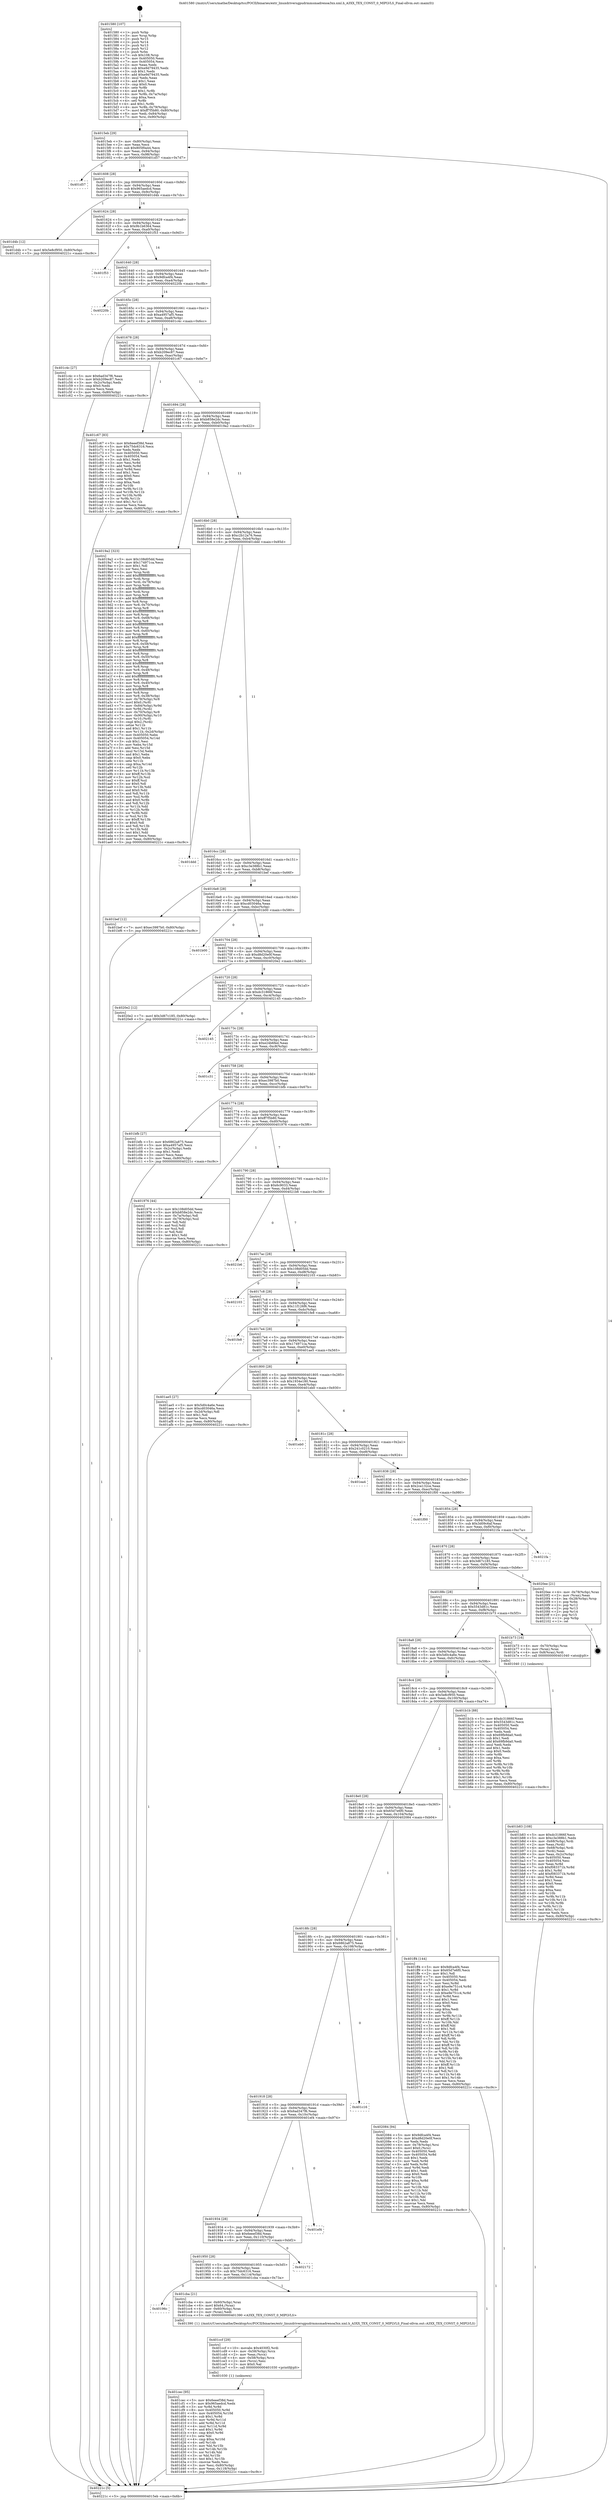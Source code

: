 digraph "0x401580" {
  label = "0x401580 (/mnt/c/Users/mathe/Desktop/tcc/POCII/binaries/extr_linuxdriversgpudrmmsmadrenoa3xx.xml.h_A3XX_TEX_CONST_0_MIPLVLS_Final-ollvm.out::main(0))"
  labelloc = "t"
  node[shape=record]

  Entry [label="",width=0.3,height=0.3,shape=circle,fillcolor=black,style=filled]
  "0x4015eb" [label="{
     0x4015eb [29]\l
     | [instrs]\l
     &nbsp;&nbsp;0x4015eb \<+3\>: mov -0x80(%rbp),%eax\l
     &nbsp;&nbsp;0x4015ee \<+2\>: mov %eax,%ecx\l
     &nbsp;&nbsp;0x4015f0 \<+6\>: sub $0x805f0a44,%ecx\l
     &nbsp;&nbsp;0x4015f6 \<+6\>: mov %eax,-0x94(%rbp)\l
     &nbsp;&nbsp;0x4015fc \<+6\>: mov %ecx,-0x98(%rbp)\l
     &nbsp;&nbsp;0x401602 \<+6\>: je 0000000000401d57 \<main+0x7d7\>\l
  }"]
  "0x401d57" [label="{
     0x401d57\l
  }", style=dashed]
  "0x401608" [label="{
     0x401608 [28]\l
     | [instrs]\l
     &nbsp;&nbsp;0x401608 \<+5\>: jmp 000000000040160d \<main+0x8d\>\l
     &nbsp;&nbsp;0x40160d \<+6\>: mov -0x94(%rbp),%eax\l
     &nbsp;&nbsp;0x401613 \<+5\>: sub $0x965aedcd,%eax\l
     &nbsp;&nbsp;0x401618 \<+6\>: mov %eax,-0x9c(%rbp)\l
     &nbsp;&nbsp;0x40161e \<+6\>: je 0000000000401d4b \<main+0x7cb\>\l
  }"]
  Exit [label="",width=0.3,height=0.3,shape=circle,fillcolor=black,style=filled,peripheries=2]
  "0x401d4b" [label="{
     0x401d4b [12]\l
     | [instrs]\l
     &nbsp;&nbsp;0x401d4b \<+7\>: movl $0x5e8cf950,-0x80(%rbp)\l
     &nbsp;&nbsp;0x401d52 \<+5\>: jmp 000000000040221c \<main+0xc9c\>\l
  }"]
  "0x401624" [label="{
     0x401624 [28]\l
     | [instrs]\l
     &nbsp;&nbsp;0x401624 \<+5\>: jmp 0000000000401629 \<main+0xa9\>\l
     &nbsp;&nbsp;0x401629 \<+6\>: mov -0x94(%rbp),%eax\l
     &nbsp;&nbsp;0x40162f \<+5\>: sub $0x9b1b6364,%eax\l
     &nbsp;&nbsp;0x401634 \<+6\>: mov %eax,-0xa0(%rbp)\l
     &nbsp;&nbsp;0x40163a \<+6\>: je 0000000000401f53 \<main+0x9d3\>\l
  }"]
  "0x401cec" [label="{
     0x401cec [95]\l
     | [instrs]\l
     &nbsp;&nbsp;0x401cec \<+5\>: mov $0x6eeef38d,%esi\l
     &nbsp;&nbsp;0x401cf1 \<+5\>: mov $0x965aedcd,%edx\l
     &nbsp;&nbsp;0x401cf6 \<+3\>: xor %r8d,%r8d\l
     &nbsp;&nbsp;0x401cf9 \<+8\>: mov 0x405050,%r9d\l
     &nbsp;&nbsp;0x401d01 \<+8\>: mov 0x405054,%r10d\l
     &nbsp;&nbsp;0x401d09 \<+4\>: sub $0x1,%r8d\l
     &nbsp;&nbsp;0x401d0d \<+3\>: mov %r9d,%r11d\l
     &nbsp;&nbsp;0x401d10 \<+3\>: add %r8d,%r11d\l
     &nbsp;&nbsp;0x401d13 \<+4\>: imul %r11d,%r9d\l
     &nbsp;&nbsp;0x401d17 \<+4\>: and $0x1,%r9d\l
     &nbsp;&nbsp;0x401d1b \<+4\>: cmp $0x0,%r9d\l
     &nbsp;&nbsp;0x401d1f \<+3\>: sete %bl\l
     &nbsp;&nbsp;0x401d22 \<+4\>: cmp $0xa,%r10d\l
     &nbsp;&nbsp;0x401d26 \<+4\>: setl %r14b\l
     &nbsp;&nbsp;0x401d2a \<+3\>: mov %bl,%r15b\l
     &nbsp;&nbsp;0x401d2d \<+3\>: and %r14b,%r15b\l
     &nbsp;&nbsp;0x401d30 \<+3\>: xor %r14b,%bl\l
     &nbsp;&nbsp;0x401d33 \<+3\>: or %bl,%r15b\l
     &nbsp;&nbsp;0x401d36 \<+4\>: test $0x1,%r15b\l
     &nbsp;&nbsp;0x401d3a \<+3\>: cmovne %edx,%esi\l
     &nbsp;&nbsp;0x401d3d \<+3\>: mov %esi,-0x80(%rbp)\l
     &nbsp;&nbsp;0x401d40 \<+6\>: mov %eax,-0x118(%rbp)\l
     &nbsp;&nbsp;0x401d46 \<+5\>: jmp 000000000040221c \<main+0xc9c\>\l
  }"]
  "0x401f53" [label="{
     0x401f53\l
  }", style=dashed]
  "0x401640" [label="{
     0x401640 [28]\l
     | [instrs]\l
     &nbsp;&nbsp;0x401640 \<+5\>: jmp 0000000000401645 \<main+0xc5\>\l
     &nbsp;&nbsp;0x401645 \<+6\>: mov -0x94(%rbp),%eax\l
     &nbsp;&nbsp;0x40164b \<+5\>: sub $0x9dfca4f4,%eax\l
     &nbsp;&nbsp;0x401650 \<+6\>: mov %eax,-0xa4(%rbp)\l
     &nbsp;&nbsp;0x401656 \<+6\>: je 000000000040220b \<main+0xc8b\>\l
  }"]
  "0x401ccf" [label="{
     0x401ccf [29]\l
     | [instrs]\l
     &nbsp;&nbsp;0x401ccf \<+10\>: movabs $0x4030f2,%rdi\l
     &nbsp;&nbsp;0x401cd9 \<+4\>: mov -0x58(%rbp),%rcx\l
     &nbsp;&nbsp;0x401cdd \<+2\>: mov %eax,(%rcx)\l
     &nbsp;&nbsp;0x401cdf \<+4\>: mov -0x58(%rbp),%rcx\l
     &nbsp;&nbsp;0x401ce3 \<+2\>: mov (%rcx),%esi\l
     &nbsp;&nbsp;0x401ce5 \<+2\>: mov $0x0,%al\l
     &nbsp;&nbsp;0x401ce7 \<+5\>: call 0000000000401030 \<printf@plt\>\l
     | [calls]\l
     &nbsp;&nbsp;0x401030 \{1\} (unknown)\l
  }"]
  "0x40220b" [label="{
     0x40220b\l
  }", style=dashed]
  "0x40165c" [label="{
     0x40165c [28]\l
     | [instrs]\l
     &nbsp;&nbsp;0x40165c \<+5\>: jmp 0000000000401661 \<main+0xe1\>\l
     &nbsp;&nbsp;0x401661 \<+6\>: mov -0x94(%rbp),%eax\l
     &nbsp;&nbsp;0x401667 \<+5\>: sub $0xa4957af5,%eax\l
     &nbsp;&nbsp;0x40166c \<+6\>: mov %eax,-0xa8(%rbp)\l
     &nbsp;&nbsp;0x401672 \<+6\>: je 0000000000401c4c \<main+0x6cc\>\l
  }"]
  "0x40196c" [label="{
     0x40196c\l
  }", style=dashed]
  "0x401c4c" [label="{
     0x401c4c [27]\l
     | [instrs]\l
     &nbsp;&nbsp;0x401c4c \<+5\>: mov $0x6ad347f6,%eax\l
     &nbsp;&nbsp;0x401c51 \<+5\>: mov $0xb209ec87,%ecx\l
     &nbsp;&nbsp;0x401c56 \<+3\>: mov -0x2c(%rbp),%edx\l
     &nbsp;&nbsp;0x401c59 \<+3\>: cmp $0x0,%edx\l
     &nbsp;&nbsp;0x401c5c \<+3\>: cmove %ecx,%eax\l
     &nbsp;&nbsp;0x401c5f \<+3\>: mov %eax,-0x80(%rbp)\l
     &nbsp;&nbsp;0x401c62 \<+5\>: jmp 000000000040221c \<main+0xc9c\>\l
  }"]
  "0x401678" [label="{
     0x401678 [28]\l
     | [instrs]\l
     &nbsp;&nbsp;0x401678 \<+5\>: jmp 000000000040167d \<main+0xfd\>\l
     &nbsp;&nbsp;0x40167d \<+6\>: mov -0x94(%rbp),%eax\l
     &nbsp;&nbsp;0x401683 \<+5\>: sub $0xb209ec87,%eax\l
     &nbsp;&nbsp;0x401688 \<+6\>: mov %eax,-0xac(%rbp)\l
     &nbsp;&nbsp;0x40168e \<+6\>: je 0000000000401c67 \<main+0x6e7\>\l
  }"]
  "0x401cba" [label="{
     0x401cba [21]\l
     | [instrs]\l
     &nbsp;&nbsp;0x401cba \<+4\>: mov -0x60(%rbp),%rax\l
     &nbsp;&nbsp;0x401cbe \<+6\>: movl $0x64,(%rax)\l
     &nbsp;&nbsp;0x401cc4 \<+4\>: mov -0x60(%rbp),%rax\l
     &nbsp;&nbsp;0x401cc8 \<+2\>: mov (%rax),%edi\l
     &nbsp;&nbsp;0x401cca \<+5\>: call 0000000000401390 \<A3XX_TEX_CONST_0_MIPLVLS\>\l
     | [calls]\l
     &nbsp;&nbsp;0x401390 \{1\} (/mnt/c/Users/mathe/Desktop/tcc/POCII/binaries/extr_linuxdriversgpudrmmsmadrenoa3xx.xml.h_A3XX_TEX_CONST_0_MIPLVLS_Final-ollvm.out::A3XX_TEX_CONST_0_MIPLVLS)\l
  }"]
  "0x401c67" [label="{
     0x401c67 [83]\l
     | [instrs]\l
     &nbsp;&nbsp;0x401c67 \<+5\>: mov $0x6eeef38d,%eax\l
     &nbsp;&nbsp;0x401c6c \<+5\>: mov $0x75dc6316,%ecx\l
     &nbsp;&nbsp;0x401c71 \<+2\>: xor %edx,%edx\l
     &nbsp;&nbsp;0x401c73 \<+7\>: mov 0x405050,%esi\l
     &nbsp;&nbsp;0x401c7a \<+7\>: mov 0x405054,%edi\l
     &nbsp;&nbsp;0x401c81 \<+3\>: sub $0x1,%edx\l
     &nbsp;&nbsp;0x401c84 \<+3\>: mov %esi,%r8d\l
     &nbsp;&nbsp;0x401c87 \<+3\>: add %edx,%r8d\l
     &nbsp;&nbsp;0x401c8a \<+4\>: imul %r8d,%esi\l
     &nbsp;&nbsp;0x401c8e \<+3\>: and $0x1,%esi\l
     &nbsp;&nbsp;0x401c91 \<+3\>: cmp $0x0,%esi\l
     &nbsp;&nbsp;0x401c94 \<+4\>: sete %r9b\l
     &nbsp;&nbsp;0x401c98 \<+3\>: cmp $0xa,%edi\l
     &nbsp;&nbsp;0x401c9b \<+4\>: setl %r10b\l
     &nbsp;&nbsp;0x401c9f \<+3\>: mov %r9b,%r11b\l
     &nbsp;&nbsp;0x401ca2 \<+3\>: and %r10b,%r11b\l
     &nbsp;&nbsp;0x401ca5 \<+3\>: xor %r10b,%r9b\l
     &nbsp;&nbsp;0x401ca8 \<+3\>: or %r9b,%r11b\l
     &nbsp;&nbsp;0x401cab \<+4\>: test $0x1,%r11b\l
     &nbsp;&nbsp;0x401caf \<+3\>: cmovne %ecx,%eax\l
     &nbsp;&nbsp;0x401cb2 \<+3\>: mov %eax,-0x80(%rbp)\l
     &nbsp;&nbsp;0x401cb5 \<+5\>: jmp 000000000040221c \<main+0xc9c\>\l
  }"]
  "0x401694" [label="{
     0x401694 [28]\l
     | [instrs]\l
     &nbsp;&nbsp;0x401694 \<+5\>: jmp 0000000000401699 \<main+0x119\>\l
     &nbsp;&nbsp;0x401699 \<+6\>: mov -0x94(%rbp),%eax\l
     &nbsp;&nbsp;0x40169f \<+5\>: sub $0xb858e2dc,%eax\l
     &nbsp;&nbsp;0x4016a4 \<+6\>: mov %eax,-0xb0(%rbp)\l
     &nbsp;&nbsp;0x4016aa \<+6\>: je 00000000004019a2 \<main+0x422\>\l
  }"]
  "0x401950" [label="{
     0x401950 [28]\l
     | [instrs]\l
     &nbsp;&nbsp;0x401950 \<+5\>: jmp 0000000000401955 \<main+0x3d5\>\l
     &nbsp;&nbsp;0x401955 \<+6\>: mov -0x94(%rbp),%eax\l
     &nbsp;&nbsp;0x40195b \<+5\>: sub $0x75dc6316,%eax\l
     &nbsp;&nbsp;0x401960 \<+6\>: mov %eax,-0x114(%rbp)\l
     &nbsp;&nbsp;0x401966 \<+6\>: je 0000000000401cba \<main+0x73a\>\l
  }"]
  "0x4019a2" [label="{
     0x4019a2 [323]\l
     | [instrs]\l
     &nbsp;&nbsp;0x4019a2 \<+5\>: mov $0x108d05dd,%eax\l
     &nbsp;&nbsp;0x4019a7 \<+5\>: mov $0x174971ca,%ecx\l
     &nbsp;&nbsp;0x4019ac \<+2\>: mov $0x1,%dl\l
     &nbsp;&nbsp;0x4019ae \<+2\>: xor %esi,%esi\l
     &nbsp;&nbsp;0x4019b0 \<+3\>: mov %rsp,%rdi\l
     &nbsp;&nbsp;0x4019b3 \<+4\>: add $0xfffffffffffffff0,%rdi\l
     &nbsp;&nbsp;0x4019b7 \<+3\>: mov %rdi,%rsp\l
     &nbsp;&nbsp;0x4019ba \<+4\>: mov %rdi,-0x78(%rbp)\l
     &nbsp;&nbsp;0x4019be \<+3\>: mov %rsp,%rdi\l
     &nbsp;&nbsp;0x4019c1 \<+4\>: add $0xfffffffffffffff0,%rdi\l
     &nbsp;&nbsp;0x4019c5 \<+3\>: mov %rdi,%rsp\l
     &nbsp;&nbsp;0x4019c8 \<+3\>: mov %rsp,%r8\l
     &nbsp;&nbsp;0x4019cb \<+4\>: add $0xfffffffffffffff0,%r8\l
     &nbsp;&nbsp;0x4019cf \<+3\>: mov %r8,%rsp\l
     &nbsp;&nbsp;0x4019d2 \<+4\>: mov %r8,-0x70(%rbp)\l
     &nbsp;&nbsp;0x4019d6 \<+3\>: mov %rsp,%r8\l
     &nbsp;&nbsp;0x4019d9 \<+4\>: add $0xfffffffffffffff0,%r8\l
     &nbsp;&nbsp;0x4019dd \<+3\>: mov %r8,%rsp\l
     &nbsp;&nbsp;0x4019e0 \<+4\>: mov %r8,-0x68(%rbp)\l
     &nbsp;&nbsp;0x4019e4 \<+3\>: mov %rsp,%r8\l
     &nbsp;&nbsp;0x4019e7 \<+4\>: add $0xfffffffffffffff0,%r8\l
     &nbsp;&nbsp;0x4019eb \<+3\>: mov %r8,%rsp\l
     &nbsp;&nbsp;0x4019ee \<+4\>: mov %r8,-0x60(%rbp)\l
     &nbsp;&nbsp;0x4019f2 \<+3\>: mov %rsp,%r8\l
     &nbsp;&nbsp;0x4019f5 \<+4\>: add $0xfffffffffffffff0,%r8\l
     &nbsp;&nbsp;0x4019f9 \<+3\>: mov %r8,%rsp\l
     &nbsp;&nbsp;0x4019fc \<+4\>: mov %r8,-0x58(%rbp)\l
     &nbsp;&nbsp;0x401a00 \<+3\>: mov %rsp,%r8\l
     &nbsp;&nbsp;0x401a03 \<+4\>: add $0xfffffffffffffff0,%r8\l
     &nbsp;&nbsp;0x401a07 \<+3\>: mov %r8,%rsp\l
     &nbsp;&nbsp;0x401a0a \<+4\>: mov %r8,-0x50(%rbp)\l
     &nbsp;&nbsp;0x401a0e \<+3\>: mov %rsp,%r8\l
     &nbsp;&nbsp;0x401a11 \<+4\>: add $0xfffffffffffffff0,%r8\l
     &nbsp;&nbsp;0x401a15 \<+3\>: mov %r8,%rsp\l
     &nbsp;&nbsp;0x401a18 \<+4\>: mov %r8,-0x48(%rbp)\l
     &nbsp;&nbsp;0x401a1c \<+3\>: mov %rsp,%r8\l
     &nbsp;&nbsp;0x401a1f \<+4\>: add $0xfffffffffffffff0,%r8\l
     &nbsp;&nbsp;0x401a23 \<+3\>: mov %r8,%rsp\l
     &nbsp;&nbsp;0x401a26 \<+4\>: mov %r8,-0x40(%rbp)\l
     &nbsp;&nbsp;0x401a2a \<+3\>: mov %rsp,%r8\l
     &nbsp;&nbsp;0x401a2d \<+4\>: add $0xfffffffffffffff0,%r8\l
     &nbsp;&nbsp;0x401a31 \<+3\>: mov %r8,%rsp\l
     &nbsp;&nbsp;0x401a34 \<+4\>: mov %r8,-0x38(%rbp)\l
     &nbsp;&nbsp;0x401a38 \<+4\>: mov -0x78(%rbp),%r8\l
     &nbsp;&nbsp;0x401a3c \<+7\>: movl $0x0,(%r8)\l
     &nbsp;&nbsp;0x401a43 \<+7\>: mov -0x84(%rbp),%r9d\l
     &nbsp;&nbsp;0x401a4a \<+3\>: mov %r9d,(%rdi)\l
     &nbsp;&nbsp;0x401a4d \<+4\>: mov -0x70(%rbp),%r8\l
     &nbsp;&nbsp;0x401a51 \<+7\>: mov -0x90(%rbp),%r10\l
     &nbsp;&nbsp;0x401a58 \<+3\>: mov %r10,(%r8)\l
     &nbsp;&nbsp;0x401a5b \<+3\>: cmpl $0x2,(%rdi)\l
     &nbsp;&nbsp;0x401a5e \<+4\>: setne %r11b\l
     &nbsp;&nbsp;0x401a62 \<+4\>: and $0x1,%r11b\l
     &nbsp;&nbsp;0x401a66 \<+4\>: mov %r11b,-0x2d(%rbp)\l
     &nbsp;&nbsp;0x401a6a \<+7\>: mov 0x405050,%ebx\l
     &nbsp;&nbsp;0x401a71 \<+8\>: mov 0x405054,%r14d\l
     &nbsp;&nbsp;0x401a79 \<+3\>: sub $0x1,%esi\l
     &nbsp;&nbsp;0x401a7c \<+3\>: mov %ebx,%r15d\l
     &nbsp;&nbsp;0x401a7f \<+3\>: add %esi,%r15d\l
     &nbsp;&nbsp;0x401a82 \<+4\>: imul %r15d,%ebx\l
     &nbsp;&nbsp;0x401a86 \<+3\>: and $0x1,%ebx\l
     &nbsp;&nbsp;0x401a89 \<+3\>: cmp $0x0,%ebx\l
     &nbsp;&nbsp;0x401a8c \<+4\>: sete %r11b\l
     &nbsp;&nbsp;0x401a90 \<+4\>: cmp $0xa,%r14d\l
     &nbsp;&nbsp;0x401a94 \<+4\>: setl %r12b\l
     &nbsp;&nbsp;0x401a98 \<+3\>: mov %r11b,%r13b\l
     &nbsp;&nbsp;0x401a9b \<+4\>: xor $0xff,%r13b\l
     &nbsp;&nbsp;0x401a9f \<+3\>: mov %r12b,%sil\l
     &nbsp;&nbsp;0x401aa2 \<+4\>: xor $0xff,%sil\l
     &nbsp;&nbsp;0x401aa6 \<+3\>: xor $0x0,%dl\l
     &nbsp;&nbsp;0x401aa9 \<+3\>: mov %r13b,%dil\l
     &nbsp;&nbsp;0x401aac \<+4\>: and $0x0,%dil\l
     &nbsp;&nbsp;0x401ab0 \<+3\>: and %dl,%r11b\l
     &nbsp;&nbsp;0x401ab3 \<+3\>: mov %sil,%r8b\l
     &nbsp;&nbsp;0x401ab6 \<+4\>: and $0x0,%r8b\l
     &nbsp;&nbsp;0x401aba \<+3\>: and %dl,%r12b\l
     &nbsp;&nbsp;0x401abd \<+3\>: or %r11b,%dil\l
     &nbsp;&nbsp;0x401ac0 \<+3\>: or %r12b,%r8b\l
     &nbsp;&nbsp;0x401ac3 \<+3\>: xor %r8b,%dil\l
     &nbsp;&nbsp;0x401ac6 \<+3\>: or %sil,%r13b\l
     &nbsp;&nbsp;0x401ac9 \<+4\>: xor $0xff,%r13b\l
     &nbsp;&nbsp;0x401acd \<+3\>: or $0x0,%dl\l
     &nbsp;&nbsp;0x401ad0 \<+3\>: and %dl,%r13b\l
     &nbsp;&nbsp;0x401ad3 \<+3\>: or %r13b,%dil\l
     &nbsp;&nbsp;0x401ad6 \<+4\>: test $0x1,%dil\l
     &nbsp;&nbsp;0x401ada \<+3\>: cmovne %ecx,%eax\l
     &nbsp;&nbsp;0x401add \<+3\>: mov %eax,-0x80(%rbp)\l
     &nbsp;&nbsp;0x401ae0 \<+5\>: jmp 000000000040221c \<main+0xc9c\>\l
  }"]
  "0x4016b0" [label="{
     0x4016b0 [28]\l
     | [instrs]\l
     &nbsp;&nbsp;0x4016b0 \<+5\>: jmp 00000000004016b5 \<main+0x135\>\l
     &nbsp;&nbsp;0x4016b5 \<+6\>: mov -0x94(%rbp),%eax\l
     &nbsp;&nbsp;0x4016bb \<+5\>: sub $0xc2b12a76,%eax\l
     &nbsp;&nbsp;0x4016c0 \<+6\>: mov %eax,-0xb4(%rbp)\l
     &nbsp;&nbsp;0x4016c6 \<+6\>: je 0000000000401ddd \<main+0x85d\>\l
  }"]
  "0x402172" [label="{
     0x402172\l
  }", style=dashed]
  "0x401ddd" [label="{
     0x401ddd\l
  }", style=dashed]
  "0x4016cc" [label="{
     0x4016cc [28]\l
     | [instrs]\l
     &nbsp;&nbsp;0x4016cc \<+5\>: jmp 00000000004016d1 \<main+0x151\>\l
     &nbsp;&nbsp;0x4016d1 \<+6\>: mov -0x94(%rbp),%eax\l
     &nbsp;&nbsp;0x4016d7 \<+5\>: sub $0xc3e388b1,%eax\l
     &nbsp;&nbsp;0x4016dc \<+6\>: mov %eax,-0xb8(%rbp)\l
     &nbsp;&nbsp;0x4016e2 \<+6\>: je 0000000000401bef \<main+0x66f\>\l
  }"]
  "0x401934" [label="{
     0x401934 [28]\l
     | [instrs]\l
     &nbsp;&nbsp;0x401934 \<+5\>: jmp 0000000000401939 \<main+0x3b9\>\l
     &nbsp;&nbsp;0x401939 \<+6\>: mov -0x94(%rbp),%eax\l
     &nbsp;&nbsp;0x40193f \<+5\>: sub $0x6eeef38d,%eax\l
     &nbsp;&nbsp;0x401944 \<+6\>: mov %eax,-0x110(%rbp)\l
     &nbsp;&nbsp;0x40194a \<+6\>: je 0000000000402172 \<main+0xbf2\>\l
  }"]
  "0x401bef" [label="{
     0x401bef [12]\l
     | [instrs]\l
     &nbsp;&nbsp;0x401bef \<+7\>: movl $0xec3987b0,-0x80(%rbp)\l
     &nbsp;&nbsp;0x401bf6 \<+5\>: jmp 000000000040221c \<main+0xc9c\>\l
  }"]
  "0x4016e8" [label="{
     0x4016e8 [28]\l
     | [instrs]\l
     &nbsp;&nbsp;0x4016e8 \<+5\>: jmp 00000000004016ed \<main+0x16d\>\l
     &nbsp;&nbsp;0x4016ed \<+6\>: mov -0x94(%rbp),%eax\l
     &nbsp;&nbsp;0x4016f3 \<+5\>: sub $0xcd03046a,%eax\l
     &nbsp;&nbsp;0x4016f8 \<+6\>: mov %eax,-0xbc(%rbp)\l
     &nbsp;&nbsp;0x4016fe \<+6\>: je 0000000000401b00 \<main+0x580\>\l
  }"]
  "0x401ef4" [label="{
     0x401ef4\l
  }", style=dashed]
  "0x401b00" [label="{
     0x401b00\l
  }", style=dashed]
  "0x401704" [label="{
     0x401704 [28]\l
     | [instrs]\l
     &nbsp;&nbsp;0x401704 \<+5\>: jmp 0000000000401709 \<main+0x189\>\l
     &nbsp;&nbsp;0x401709 \<+6\>: mov -0x94(%rbp),%eax\l
     &nbsp;&nbsp;0x40170f \<+5\>: sub $0xd8d20e0f,%eax\l
     &nbsp;&nbsp;0x401714 \<+6\>: mov %eax,-0xc0(%rbp)\l
     &nbsp;&nbsp;0x40171a \<+6\>: je 00000000004020e2 \<main+0xb62\>\l
  }"]
  "0x401918" [label="{
     0x401918 [28]\l
     | [instrs]\l
     &nbsp;&nbsp;0x401918 \<+5\>: jmp 000000000040191d \<main+0x39d\>\l
     &nbsp;&nbsp;0x40191d \<+6\>: mov -0x94(%rbp),%eax\l
     &nbsp;&nbsp;0x401923 \<+5\>: sub $0x6ad347f6,%eax\l
     &nbsp;&nbsp;0x401928 \<+6\>: mov %eax,-0x10c(%rbp)\l
     &nbsp;&nbsp;0x40192e \<+6\>: je 0000000000401ef4 \<main+0x974\>\l
  }"]
  "0x4020e2" [label="{
     0x4020e2 [12]\l
     | [instrs]\l
     &nbsp;&nbsp;0x4020e2 \<+7\>: movl $0x3d67c185,-0x80(%rbp)\l
     &nbsp;&nbsp;0x4020e9 \<+5\>: jmp 000000000040221c \<main+0xc9c\>\l
  }"]
  "0x401720" [label="{
     0x401720 [28]\l
     | [instrs]\l
     &nbsp;&nbsp;0x401720 \<+5\>: jmp 0000000000401725 \<main+0x1a5\>\l
     &nbsp;&nbsp;0x401725 \<+6\>: mov -0x94(%rbp),%eax\l
     &nbsp;&nbsp;0x40172b \<+5\>: sub $0xdc31866f,%eax\l
     &nbsp;&nbsp;0x401730 \<+6\>: mov %eax,-0xc4(%rbp)\l
     &nbsp;&nbsp;0x401736 \<+6\>: je 0000000000402145 \<main+0xbc5\>\l
  }"]
  "0x401c16" [label="{
     0x401c16\l
  }", style=dashed]
  "0x402145" [label="{
     0x402145\l
  }", style=dashed]
  "0x40173c" [label="{
     0x40173c [28]\l
     | [instrs]\l
     &nbsp;&nbsp;0x40173c \<+5\>: jmp 0000000000401741 \<main+0x1c1\>\l
     &nbsp;&nbsp;0x401741 \<+6\>: mov -0x94(%rbp),%eax\l
     &nbsp;&nbsp;0x401747 \<+5\>: sub $0xe24b6fed,%eax\l
     &nbsp;&nbsp;0x40174c \<+6\>: mov %eax,-0xc8(%rbp)\l
     &nbsp;&nbsp;0x401752 \<+6\>: je 0000000000401c31 \<main+0x6b1\>\l
  }"]
  "0x4018fc" [label="{
     0x4018fc [28]\l
     | [instrs]\l
     &nbsp;&nbsp;0x4018fc \<+5\>: jmp 0000000000401901 \<main+0x381\>\l
     &nbsp;&nbsp;0x401901 \<+6\>: mov -0x94(%rbp),%eax\l
     &nbsp;&nbsp;0x401907 \<+5\>: sub $0x6862a875,%eax\l
     &nbsp;&nbsp;0x40190c \<+6\>: mov %eax,-0x108(%rbp)\l
     &nbsp;&nbsp;0x401912 \<+6\>: je 0000000000401c16 \<main+0x696\>\l
  }"]
  "0x401c31" [label="{
     0x401c31\l
  }", style=dashed]
  "0x401758" [label="{
     0x401758 [28]\l
     | [instrs]\l
     &nbsp;&nbsp;0x401758 \<+5\>: jmp 000000000040175d \<main+0x1dd\>\l
     &nbsp;&nbsp;0x40175d \<+6\>: mov -0x94(%rbp),%eax\l
     &nbsp;&nbsp;0x401763 \<+5\>: sub $0xec3987b0,%eax\l
     &nbsp;&nbsp;0x401768 \<+6\>: mov %eax,-0xcc(%rbp)\l
     &nbsp;&nbsp;0x40176e \<+6\>: je 0000000000401bfb \<main+0x67b\>\l
  }"]
  "0x402084" [label="{
     0x402084 [94]\l
     | [instrs]\l
     &nbsp;&nbsp;0x402084 \<+5\>: mov $0x9dfca4f4,%eax\l
     &nbsp;&nbsp;0x402089 \<+5\>: mov $0xd8d20e0f,%ecx\l
     &nbsp;&nbsp;0x40208e \<+2\>: xor %edx,%edx\l
     &nbsp;&nbsp;0x402090 \<+4\>: mov -0x78(%rbp),%rsi\l
     &nbsp;&nbsp;0x402094 \<+6\>: movl $0x0,(%rsi)\l
     &nbsp;&nbsp;0x40209a \<+7\>: mov 0x405050,%edi\l
     &nbsp;&nbsp;0x4020a1 \<+8\>: mov 0x405054,%r8d\l
     &nbsp;&nbsp;0x4020a9 \<+3\>: sub $0x1,%edx\l
     &nbsp;&nbsp;0x4020ac \<+3\>: mov %edi,%r9d\l
     &nbsp;&nbsp;0x4020af \<+3\>: add %edx,%r9d\l
     &nbsp;&nbsp;0x4020b2 \<+4\>: imul %r9d,%edi\l
     &nbsp;&nbsp;0x4020b6 \<+3\>: and $0x1,%edi\l
     &nbsp;&nbsp;0x4020b9 \<+3\>: cmp $0x0,%edi\l
     &nbsp;&nbsp;0x4020bc \<+4\>: sete %r10b\l
     &nbsp;&nbsp;0x4020c0 \<+4\>: cmp $0xa,%r8d\l
     &nbsp;&nbsp;0x4020c4 \<+4\>: setl %r11b\l
     &nbsp;&nbsp;0x4020c8 \<+3\>: mov %r10b,%bl\l
     &nbsp;&nbsp;0x4020cb \<+3\>: and %r11b,%bl\l
     &nbsp;&nbsp;0x4020ce \<+3\>: xor %r11b,%r10b\l
     &nbsp;&nbsp;0x4020d1 \<+3\>: or %r10b,%bl\l
     &nbsp;&nbsp;0x4020d4 \<+3\>: test $0x1,%bl\l
     &nbsp;&nbsp;0x4020d7 \<+3\>: cmovne %ecx,%eax\l
     &nbsp;&nbsp;0x4020da \<+3\>: mov %eax,-0x80(%rbp)\l
     &nbsp;&nbsp;0x4020dd \<+5\>: jmp 000000000040221c \<main+0xc9c\>\l
  }"]
  "0x401bfb" [label="{
     0x401bfb [27]\l
     | [instrs]\l
     &nbsp;&nbsp;0x401bfb \<+5\>: mov $0x6862a875,%eax\l
     &nbsp;&nbsp;0x401c00 \<+5\>: mov $0xa4957af5,%ecx\l
     &nbsp;&nbsp;0x401c05 \<+3\>: mov -0x2c(%rbp),%edx\l
     &nbsp;&nbsp;0x401c08 \<+3\>: cmp $0x1,%edx\l
     &nbsp;&nbsp;0x401c0b \<+3\>: cmovl %ecx,%eax\l
     &nbsp;&nbsp;0x401c0e \<+3\>: mov %eax,-0x80(%rbp)\l
     &nbsp;&nbsp;0x401c11 \<+5\>: jmp 000000000040221c \<main+0xc9c\>\l
  }"]
  "0x401774" [label="{
     0x401774 [28]\l
     | [instrs]\l
     &nbsp;&nbsp;0x401774 \<+5\>: jmp 0000000000401779 \<main+0x1f9\>\l
     &nbsp;&nbsp;0x401779 \<+6\>: mov -0x94(%rbp),%eax\l
     &nbsp;&nbsp;0x40177f \<+5\>: sub $0xff7f5b80,%eax\l
     &nbsp;&nbsp;0x401784 \<+6\>: mov %eax,-0xd0(%rbp)\l
     &nbsp;&nbsp;0x40178a \<+6\>: je 0000000000401976 \<main+0x3f6\>\l
  }"]
  "0x4018e0" [label="{
     0x4018e0 [28]\l
     | [instrs]\l
     &nbsp;&nbsp;0x4018e0 \<+5\>: jmp 00000000004018e5 \<main+0x365\>\l
     &nbsp;&nbsp;0x4018e5 \<+6\>: mov -0x94(%rbp),%eax\l
     &nbsp;&nbsp;0x4018eb \<+5\>: sub $0x65d7e6f0,%eax\l
     &nbsp;&nbsp;0x4018f0 \<+6\>: mov %eax,-0x104(%rbp)\l
     &nbsp;&nbsp;0x4018f6 \<+6\>: je 0000000000402084 \<main+0xb04\>\l
  }"]
  "0x401976" [label="{
     0x401976 [44]\l
     | [instrs]\l
     &nbsp;&nbsp;0x401976 \<+5\>: mov $0x108d05dd,%eax\l
     &nbsp;&nbsp;0x40197b \<+5\>: mov $0xb858e2dc,%ecx\l
     &nbsp;&nbsp;0x401980 \<+3\>: mov -0x7a(%rbp),%dl\l
     &nbsp;&nbsp;0x401983 \<+4\>: mov -0x79(%rbp),%sil\l
     &nbsp;&nbsp;0x401987 \<+3\>: mov %dl,%dil\l
     &nbsp;&nbsp;0x40198a \<+3\>: and %sil,%dil\l
     &nbsp;&nbsp;0x40198d \<+3\>: xor %sil,%dl\l
     &nbsp;&nbsp;0x401990 \<+3\>: or %dl,%dil\l
     &nbsp;&nbsp;0x401993 \<+4\>: test $0x1,%dil\l
     &nbsp;&nbsp;0x401997 \<+3\>: cmovne %ecx,%eax\l
     &nbsp;&nbsp;0x40199a \<+3\>: mov %eax,-0x80(%rbp)\l
     &nbsp;&nbsp;0x40199d \<+5\>: jmp 000000000040221c \<main+0xc9c\>\l
  }"]
  "0x401790" [label="{
     0x401790 [28]\l
     | [instrs]\l
     &nbsp;&nbsp;0x401790 \<+5\>: jmp 0000000000401795 \<main+0x215\>\l
     &nbsp;&nbsp;0x401795 \<+6\>: mov -0x94(%rbp),%eax\l
     &nbsp;&nbsp;0x40179b \<+5\>: sub $0x6c9033,%eax\l
     &nbsp;&nbsp;0x4017a0 \<+6\>: mov %eax,-0xd4(%rbp)\l
     &nbsp;&nbsp;0x4017a6 \<+6\>: je 00000000004021b6 \<main+0xc36\>\l
  }"]
  "0x40221c" [label="{
     0x40221c [5]\l
     | [instrs]\l
     &nbsp;&nbsp;0x40221c \<+5\>: jmp 00000000004015eb \<main+0x6b\>\l
  }"]
  "0x401580" [label="{
     0x401580 [107]\l
     | [instrs]\l
     &nbsp;&nbsp;0x401580 \<+1\>: push %rbp\l
     &nbsp;&nbsp;0x401581 \<+3\>: mov %rsp,%rbp\l
     &nbsp;&nbsp;0x401584 \<+2\>: push %r15\l
     &nbsp;&nbsp;0x401586 \<+2\>: push %r14\l
     &nbsp;&nbsp;0x401588 \<+2\>: push %r13\l
     &nbsp;&nbsp;0x40158a \<+2\>: push %r12\l
     &nbsp;&nbsp;0x40158c \<+1\>: push %rbx\l
     &nbsp;&nbsp;0x40158d \<+7\>: sub $0x108,%rsp\l
     &nbsp;&nbsp;0x401594 \<+7\>: mov 0x405050,%eax\l
     &nbsp;&nbsp;0x40159b \<+7\>: mov 0x405054,%ecx\l
     &nbsp;&nbsp;0x4015a2 \<+2\>: mov %eax,%edx\l
     &nbsp;&nbsp;0x4015a4 \<+6\>: sub $0xe9d79435,%edx\l
     &nbsp;&nbsp;0x4015aa \<+3\>: sub $0x1,%edx\l
     &nbsp;&nbsp;0x4015ad \<+6\>: add $0xe9d79435,%edx\l
     &nbsp;&nbsp;0x4015b3 \<+3\>: imul %edx,%eax\l
     &nbsp;&nbsp;0x4015b6 \<+3\>: and $0x1,%eax\l
     &nbsp;&nbsp;0x4015b9 \<+3\>: cmp $0x0,%eax\l
     &nbsp;&nbsp;0x4015bc \<+4\>: sete %r8b\l
     &nbsp;&nbsp;0x4015c0 \<+4\>: and $0x1,%r8b\l
     &nbsp;&nbsp;0x4015c4 \<+4\>: mov %r8b,-0x7a(%rbp)\l
     &nbsp;&nbsp;0x4015c8 \<+3\>: cmp $0xa,%ecx\l
     &nbsp;&nbsp;0x4015cb \<+4\>: setl %r8b\l
     &nbsp;&nbsp;0x4015cf \<+4\>: and $0x1,%r8b\l
     &nbsp;&nbsp;0x4015d3 \<+4\>: mov %r8b,-0x79(%rbp)\l
     &nbsp;&nbsp;0x4015d7 \<+7\>: movl $0xff7f5b80,-0x80(%rbp)\l
     &nbsp;&nbsp;0x4015de \<+6\>: mov %edi,-0x84(%rbp)\l
     &nbsp;&nbsp;0x4015e4 \<+7\>: mov %rsi,-0x90(%rbp)\l
  }"]
  "0x401ff4" [label="{
     0x401ff4 [144]\l
     | [instrs]\l
     &nbsp;&nbsp;0x401ff4 \<+5\>: mov $0x9dfca4f4,%eax\l
     &nbsp;&nbsp;0x401ff9 \<+5\>: mov $0x65d7e6f0,%ecx\l
     &nbsp;&nbsp;0x401ffe \<+2\>: mov $0x1,%dl\l
     &nbsp;&nbsp;0x402000 \<+7\>: mov 0x405050,%esi\l
     &nbsp;&nbsp;0x402007 \<+7\>: mov 0x405054,%edi\l
     &nbsp;&nbsp;0x40200e \<+3\>: mov %esi,%r8d\l
     &nbsp;&nbsp;0x402011 \<+7\>: add $0xe9e751c4,%r8d\l
     &nbsp;&nbsp;0x402018 \<+4\>: sub $0x1,%r8d\l
     &nbsp;&nbsp;0x40201c \<+7\>: sub $0xe9e751c4,%r8d\l
     &nbsp;&nbsp;0x402023 \<+4\>: imul %r8d,%esi\l
     &nbsp;&nbsp;0x402027 \<+3\>: and $0x1,%esi\l
     &nbsp;&nbsp;0x40202a \<+3\>: cmp $0x0,%esi\l
     &nbsp;&nbsp;0x40202d \<+4\>: sete %r9b\l
     &nbsp;&nbsp;0x402031 \<+3\>: cmp $0xa,%edi\l
     &nbsp;&nbsp;0x402034 \<+4\>: setl %r10b\l
     &nbsp;&nbsp;0x402038 \<+3\>: mov %r9b,%r11b\l
     &nbsp;&nbsp;0x40203b \<+4\>: xor $0xff,%r11b\l
     &nbsp;&nbsp;0x40203f \<+3\>: mov %r10b,%bl\l
     &nbsp;&nbsp;0x402042 \<+3\>: xor $0xff,%bl\l
     &nbsp;&nbsp;0x402045 \<+3\>: xor $0x1,%dl\l
     &nbsp;&nbsp;0x402048 \<+3\>: mov %r11b,%r14b\l
     &nbsp;&nbsp;0x40204b \<+4\>: and $0xff,%r14b\l
     &nbsp;&nbsp;0x40204f \<+3\>: and %dl,%r9b\l
     &nbsp;&nbsp;0x402052 \<+3\>: mov %bl,%r15b\l
     &nbsp;&nbsp;0x402055 \<+4\>: and $0xff,%r15b\l
     &nbsp;&nbsp;0x402059 \<+3\>: and %dl,%r10b\l
     &nbsp;&nbsp;0x40205c \<+3\>: or %r9b,%r14b\l
     &nbsp;&nbsp;0x40205f \<+3\>: or %r10b,%r15b\l
     &nbsp;&nbsp;0x402062 \<+3\>: xor %r15b,%r14b\l
     &nbsp;&nbsp;0x402065 \<+3\>: or %bl,%r11b\l
     &nbsp;&nbsp;0x402068 \<+4\>: xor $0xff,%r11b\l
     &nbsp;&nbsp;0x40206c \<+3\>: or $0x1,%dl\l
     &nbsp;&nbsp;0x40206f \<+3\>: and %dl,%r11b\l
     &nbsp;&nbsp;0x402072 \<+3\>: or %r11b,%r14b\l
     &nbsp;&nbsp;0x402075 \<+4\>: test $0x1,%r14b\l
     &nbsp;&nbsp;0x402079 \<+3\>: cmovne %ecx,%eax\l
     &nbsp;&nbsp;0x40207c \<+3\>: mov %eax,-0x80(%rbp)\l
     &nbsp;&nbsp;0x40207f \<+5\>: jmp 000000000040221c \<main+0xc9c\>\l
  }"]
  "0x401b83" [label="{
     0x401b83 [108]\l
     | [instrs]\l
     &nbsp;&nbsp;0x401b83 \<+5\>: mov $0xdc31866f,%ecx\l
     &nbsp;&nbsp;0x401b88 \<+5\>: mov $0xc3e388b1,%edx\l
     &nbsp;&nbsp;0x401b8d \<+4\>: mov -0x68(%rbp),%rdi\l
     &nbsp;&nbsp;0x401b91 \<+2\>: mov %eax,(%rdi)\l
     &nbsp;&nbsp;0x401b93 \<+4\>: mov -0x68(%rbp),%rdi\l
     &nbsp;&nbsp;0x401b97 \<+2\>: mov (%rdi),%eax\l
     &nbsp;&nbsp;0x401b99 \<+3\>: mov %eax,-0x2c(%rbp)\l
     &nbsp;&nbsp;0x401b9c \<+7\>: mov 0x405050,%eax\l
     &nbsp;&nbsp;0x401ba3 \<+7\>: mov 0x405054,%esi\l
     &nbsp;&nbsp;0x401baa \<+3\>: mov %eax,%r8d\l
     &nbsp;&nbsp;0x401bad \<+7\>: sub $0xf083371b,%r8d\l
     &nbsp;&nbsp;0x401bb4 \<+4\>: sub $0x1,%r8d\l
     &nbsp;&nbsp;0x401bb8 \<+7\>: add $0xf083371b,%r8d\l
     &nbsp;&nbsp;0x401bbf \<+4\>: imul %r8d,%eax\l
     &nbsp;&nbsp;0x401bc3 \<+3\>: and $0x1,%eax\l
     &nbsp;&nbsp;0x401bc6 \<+3\>: cmp $0x0,%eax\l
     &nbsp;&nbsp;0x401bc9 \<+4\>: sete %r9b\l
     &nbsp;&nbsp;0x401bcd \<+3\>: cmp $0xa,%esi\l
     &nbsp;&nbsp;0x401bd0 \<+4\>: setl %r10b\l
     &nbsp;&nbsp;0x401bd4 \<+3\>: mov %r9b,%r11b\l
     &nbsp;&nbsp;0x401bd7 \<+3\>: and %r10b,%r11b\l
     &nbsp;&nbsp;0x401bda \<+3\>: xor %r10b,%r9b\l
     &nbsp;&nbsp;0x401bdd \<+3\>: or %r9b,%r11b\l
     &nbsp;&nbsp;0x401be0 \<+4\>: test $0x1,%r11b\l
     &nbsp;&nbsp;0x401be4 \<+3\>: cmovne %edx,%ecx\l
     &nbsp;&nbsp;0x401be7 \<+3\>: mov %ecx,-0x80(%rbp)\l
     &nbsp;&nbsp;0x401bea \<+5\>: jmp 000000000040221c \<main+0xc9c\>\l
  }"]
  "0x4021b6" [label="{
     0x4021b6\l
  }", style=dashed]
  "0x4017ac" [label="{
     0x4017ac [28]\l
     | [instrs]\l
     &nbsp;&nbsp;0x4017ac \<+5\>: jmp 00000000004017b1 \<main+0x231\>\l
     &nbsp;&nbsp;0x4017b1 \<+6\>: mov -0x94(%rbp),%eax\l
     &nbsp;&nbsp;0x4017b7 \<+5\>: sub $0x108d05dd,%eax\l
     &nbsp;&nbsp;0x4017bc \<+6\>: mov %eax,-0xd8(%rbp)\l
     &nbsp;&nbsp;0x4017c2 \<+6\>: je 0000000000402103 \<main+0xb83\>\l
  }"]
  "0x4018c4" [label="{
     0x4018c4 [28]\l
     | [instrs]\l
     &nbsp;&nbsp;0x4018c4 \<+5\>: jmp 00000000004018c9 \<main+0x349\>\l
     &nbsp;&nbsp;0x4018c9 \<+6\>: mov -0x94(%rbp),%eax\l
     &nbsp;&nbsp;0x4018cf \<+5\>: sub $0x5e8cf950,%eax\l
     &nbsp;&nbsp;0x4018d4 \<+6\>: mov %eax,-0x100(%rbp)\l
     &nbsp;&nbsp;0x4018da \<+6\>: je 0000000000401ff4 \<main+0xa74\>\l
  }"]
  "0x402103" [label="{
     0x402103\l
  }", style=dashed]
  "0x4017c8" [label="{
     0x4017c8 [28]\l
     | [instrs]\l
     &nbsp;&nbsp;0x4017c8 \<+5\>: jmp 00000000004017cd \<main+0x24d\>\l
     &nbsp;&nbsp;0x4017cd \<+6\>: mov -0x94(%rbp),%eax\l
     &nbsp;&nbsp;0x4017d3 \<+5\>: sub $0x11f126f6,%eax\l
     &nbsp;&nbsp;0x4017d8 \<+6\>: mov %eax,-0xdc(%rbp)\l
     &nbsp;&nbsp;0x4017de \<+6\>: je 0000000000401fe8 \<main+0xa68\>\l
  }"]
  "0x401b1b" [label="{
     0x401b1b [88]\l
     | [instrs]\l
     &nbsp;&nbsp;0x401b1b \<+5\>: mov $0xdc31866f,%eax\l
     &nbsp;&nbsp;0x401b20 \<+5\>: mov $0x5543d81c,%ecx\l
     &nbsp;&nbsp;0x401b25 \<+7\>: mov 0x405050,%edx\l
     &nbsp;&nbsp;0x401b2c \<+7\>: mov 0x405054,%esi\l
     &nbsp;&nbsp;0x401b33 \<+2\>: mov %edx,%edi\l
     &nbsp;&nbsp;0x401b35 \<+6\>: sub $0x69fb9da0,%edi\l
     &nbsp;&nbsp;0x401b3b \<+3\>: sub $0x1,%edi\l
     &nbsp;&nbsp;0x401b3e \<+6\>: add $0x69fb9da0,%edi\l
     &nbsp;&nbsp;0x401b44 \<+3\>: imul %edi,%edx\l
     &nbsp;&nbsp;0x401b47 \<+3\>: and $0x1,%edx\l
     &nbsp;&nbsp;0x401b4a \<+3\>: cmp $0x0,%edx\l
     &nbsp;&nbsp;0x401b4d \<+4\>: sete %r8b\l
     &nbsp;&nbsp;0x401b51 \<+3\>: cmp $0xa,%esi\l
     &nbsp;&nbsp;0x401b54 \<+4\>: setl %r9b\l
     &nbsp;&nbsp;0x401b58 \<+3\>: mov %r8b,%r10b\l
     &nbsp;&nbsp;0x401b5b \<+3\>: and %r9b,%r10b\l
     &nbsp;&nbsp;0x401b5e \<+3\>: xor %r9b,%r8b\l
     &nbsp;&nbsp;0x401b61 \<+3\>: or %r8b,%r10b\l
     &nbsp;&nbsp;0x401b64 \<+4\>: test $0x1,%r10b\l
     &nbsp;&nbsp;0x401b68 \<+3\>: cmovne %ecx,%eax\l
     &nbsp;&nbsp;0x401b6b \<+3\>: mov %eax,-0x80(%rbp)\l
     &nbsp;&nbsp;0x401b6e \<+5\>: jmp 000000000040221c \<main+0xc9c\>\l
  }"]
  "0x401fe8" [label="{
     0x401fe8\l
  }", style=dashed]
  "0x4017e4" [label="{
     0x4017e4 [28]\l
     | [instrs]\l
     &nbsp;&nbsp;0x4017e4 \<+5\>: jmp 00000000004017e9 \<main+0x269\>\l
     &nbsp;&nbsp;0x4017e9 \<+6\>: mov -0x94(%rbp),%eax\l
     &nbsp;&nbsp;0x4017ef \<+5\>: sub $0x174971ca,%eax\l
     &nbsp;&nbsp;0x4017f4 \<+6\>: mov %eax,-0xe0(%rbp)\l
     &nbsp;&nbsp;0x4017fa \<+6\>: je 0000000000401ae5 \<main+0x565\>\l
  }"]
  "0x4018a8" [label="{
     0x4018a8 [28]\l
     | [instrs]\l
     &nbsp;&nbsp;0x4018a8 \<+5\>: jmp 00000000004018ad \<main+0x32d\>\l
     &nbsp;&nbsp;0x4018ad \<+6\>: mov -0x94(%rbp),%eax\l
     &nbsp;&nbsp;0x4018b3 \<+5\>: sub $0x5d0c4a6e,%eax\l
     &nbsp;&nbsp;0x4018b8 \<+6\>: mov %eax,-0xfc(%rbp)\l
     &nbsp;&nbsp;0x4018be \<+6\>: je 0000000000401b1b \<main+0x59b\>\l
  }"]
  "0x401ae5" [label="{
     0x401ae5 [27]\l
     | [instrs]\l
     &nbsp;&nbsp;0x401ae5 \<+5\>: mov $0x5d0c4a6e,%eax\l
     &nbsp;&nbsp;0x401aea \<+5\>: mov $0xcd03046a,%ecx\l
     &nbsp;&nbsp;0x401aef \<+3\>: mov -0x2d(%rbp),%dl\l
     &nbsp;&nbsp;0x401af2 \<+3\>: test $0x1,%dl\l
     &nbsp;&nbsp;0x401af5 \<+3\>: cmovne %ecx,%eax\l
     &nbsp;&nbsp;0x401af8 \<+3\>: mov %eax,-0x80(%rbp)\l
     &nbsp;&nbsp;0x401afb \<+5\>: jmp 000000000040221c \<main+0xc9c\>\l
  }"]
  "0x401800" [label="{
     0x401800 [28]\l
     | [instrs]\l
     &nbsp;&nbsp;0x401800 \<+5\>: jmp 0000000000401805 \<main+0x285\>\l
     &nbsp;&nbsp;0x401805 \<+6\>: mov -0x94(%rbp),%eax\l
     &nbsp;&nbsp;0x40180b \<+5\>: sub $0x1934e180,%eax\l
     &nbsp;&nbsp;0x401810 \<+6\>: mov %eax,-0xe4(%rbp)\l
     &nbsp;&nbsp;0x401816 \<+6\>: je 0000000000401eb0 \<main+0x930\>\l
  }"]
  "0x401b73" [label="{
     0x401b73 [16]\l
     | [instrs]\l
     &nbsp;&nbsp;0x401b73 \<+4\>: mov -0x70(%rbp),%rax\l
     &nbsp;&nbsp;0x401b77 \<+3\>: mov (%rax),%rax\l
     &nbsp;&nbsp;0x401b7a \<+4\>: mov 0x8(%rax),%rdi\l
     &nbsp;&nbsp;0x401b7e \<+5\>: call 0000000000401040 \<atoi@plt\>\l
     | [calls]\l
     &nbsp;&nbsp;0x401040 \{1\} (unknown)\l
  }"]
  "0x401eb0" [label="{
     0x401eb0\l
  }", style=dashed]
  "0x40181c" [label="{
     0x40181c [28]\l
     | [instrs]\l
     &nbsp;&nbsp;0x40181c \<+5\>: jmp 0000000000401821 \<main+0x2a1\>\l
     &nbsp;&nbsp;0x401821 \<+6\>: mov -0x94(%rbp),%eax\l
     &nbsp;&nbsp;0x401827 \<+5\>: sub $0x241c0210,%eax\l
     &nbsp;&nbsp;0x40182c \<+6\>: mov %eax,-0xe8(%rbp)\l
     &nbsp;&nbsp;0x401832 \<+6\>: je 0000000000401ea4 \<main+0x924\>\l
  }"]
  "0x40188c" [label="{
     0x40188c [28]\l
     | [instrs]\l
     &nbsp;&nbsp;0x40188c \<+5\>: jmp 0000000000401891 \<main+0x311\>\l
     &nbsp;&nbsp;0x401891 \<+6\>: mov -0x94(%rbp),%eax\l
     &nbsp;&nbsp;0x401897 \<+5\>: sub $0x5543d81c,%eax\l
     &nbsp;&nbsp;0x40189c \<+6\>: mov %eax,-0xf8(%rbp)\l
     &nbsp;&nbsp;0x4018a2 \<+6\>: je 0000000000401b73 \<main+0x5f3\>\l
  }"]
  "0x401ea4" [label="{
     0x401ea4\l
  }", style=dashed]
  "0x401838" [label="{
     0x401838 [28]\l
     | [instrs]\l
     &nbsp;&nbsp;0x401838 \<+5\>: jmp 000000000040183d \<main+0x2bd\>\l
     &nbsp;&nbsp;0x40183d \<+6\>: mov -0x94(%rbp),%eax\l
     &nbsp;&nbsp;0x401843 \<+5\>: sub $0x2ce132ce,%eax\l
     &nbsp;&nbsp;0x401848 \<+6\>: mov %eax,-0xec(%rbp)\l
     &nbsp;&nbsp;0x40184e \<+6\>: je 0000000000401f00 \<main+0x980\>\l
  }"]
  "0x4020ee" [label="{
     0x4020ee [21]\l
     | [instrs]\l
     &nbsp;&nbsp;0x4020ee \<+4\>: mov -0x78(%rbp),%rax\l
     &nbsp;&nbsp;0x4020f2 \<+2\>: mov (%rax),%eax\l
     &nbsp;&nbsp;0x4020f4 \<+4\>: lea -0x28(%rbp),%rsp\l
     &nbsp;&nbsp;0x4020f8 \<+1\>: pop %rbx\l
     &nbsp;&nbsp;0x4020f9 \<+2\>: pop %r12\l
     &nbsp;&nbsp;0x4020fb \<+2\>: pop %r13\l
     &nbsp;&nbsp;0x4020fd \<+2\>: pop %r14\l
     &nbsp;&nbsp;0x4020ff \<+2\>: pop %r15\l
     &nbsp;&nbsp;0x402101 \<+1\>: pop %rbp\l
     &nbsp;&nbsp;0x402102 \<+1\>: ret\l
  }"]
  "0x401f00" [label="{
     0x401f00\l
  }", style=dashed]
  "0x401854" [label="{
     0x401854 [28]\l
     | [instrs]\l
     &nbsp;&nbsp;0x401854 \<+5\>: jmp 0000000000401859 \<main+0x2d9\>\l
     &nbsp;&nbsp;0x401859 \<+6\>: mov -0x94(%rbp),%eax\l
     &nbsp;&nbsp;0x40185f \<+5\>: sub $0x3d09c6af,%eax\l
     &nbsp;&nbsp;0x401864 \<+6\>: mov %eax,-0xf0(%rbp)\l
     &nbsp;&nbsp;0x40186a \<+6\>: je 00000000004021fa \<main+0xc7a\>\l
  }"]
  "0x401870" [label="{
     0x401870 [28]\l
     | [instrs]\l
     &nbsp;&nbsp;0x401870 \<+5\>: jmp 0000000000401875 \<main+0x2f5\>\l
     &nbsp;&nbsp;0x401875 \<+6\>: mov -0x94(%rbp),%eax\l
     &nbsp;&nbsp;0x40187b \<+5\>: sub $0x3d67c185,%eax\l
     &nbsp;&nbsp;0x401880 \<+6\>: mov %eax,-0xf4(%rbp)\l
     &nbsp;&nbsp;0x401886 \<+6\>: je 00000000004020ee \<main+0xb6e\>\l
  }"]
  "0x4021fa" [label="{
     0x4021fa\l
  }", style=dashed]
  Entry -> "0x401580" [label=" 1"]
  "0x4015eb" -> "0x401d57" [label=" 0"]
  "0x4015eb" -> "0x401608" [label=" 15"]
  "0x4020ee" -> Exit [label=" 1"]
  "0x401608" -> "0x401d4b" [label=" 1"]
  "0x401608" -> "0x401624" [label=" 14"]
  "0x4020e2" -> "0x40221c" [label=" 1"]
  "0x401624" -> "0x401f53" [label=" 0"]
  "0x401624" -> "0x401640" [label=" 14"]
  "0x402084" -> "0x40221c" [label=" 1"]
  "0x401640" -> "0x40220b" [label=" 0"]
  "0x401640" -> "0x40165c" [label=" 14"]
  "0x401ff4" -> "0x40221c" [label=" 1"]
  "0x40165c" -> "0x401c4c" [label=" 1"]
  "0x40165c" -> "0x401678" [label=" 13"]
  "0x401d4b" -> "0x40221c" [label=" 1"]
  "0x401678" -> "0x401c67" [label=" 1"]
  "0x401678" -> "0x401694" [label=" 12"]
  "0x401cec" -> "0x40221c" [label=" 1"]
  "0x401694" -> "0x4019a2" [label=" 1"]
  "0x401694" -> "0x4016b0" [label=" 11"]
  "0x401cba" -> "0x401ccf" [label=" 1"]
  "0x4016b0" -> "0x401ddd" [label=" 0"]
  "0x4016b0" -> "0x4016cc" [label=" 11"]
  "0x401950" -> "0x40196c" [label=" 0"]
  "0x4016cc" -> "0x401bef" [label=" 1"]
  "0x4016cc" -> "0x4016e8" [label=" 10"]
  "0x401ccf" -> "0x401cec" [label=" 1"]
  "0x4016e8" -> "0x401b00" [label=" 0"]
  "0x4016e8" -> "0x401704" [label=" 10"]
  "0x401934" -> "0x401950" [label=" 1"]
  "0x401704" -> "0x4020e2" [label=" 1"]
  "0x401704" -> "0x401720" [label=" 9"]
  "0x401950" -> "0x401cba" [label=" 1"]
  "0x401720" -> "0x402145" [label=" 0"]
  "0x401720" -> "0x40173c" [label=" 9"]
  "0x401918" -> "0x401934" [label=" 1"]
  "0x40173c" -> "0x401c31" [label=" 0"]
  "0x40173c" -> "0x401758" [label=" 9"]
  "0x401934" -> "0x402172" [label=" 0"]
  "0x401758" -> "0x401bfb" [label=" 1"]
  "0x401758" -> "0x401774" [label=" 8"]
  "0x4018fc" -> "0x401918" [label=" 1"]
  "0x401774" -> "0x401976" [label=" 1"]
  "0x401774" -> "0x401790" [label=" 7"]
  "0x401976" -> "0x40221c" [label=" 1"]
  "0x401580" -> "0x4015eb" [label=" 1"]
  "0x40221c" -> "0x4015eb" [label=" 14"]
  "0x401918" -> "0x401ef4" [label=" 0"]
  "0x4019a2" -> "0x40221c" [label=" 1"]
  "0x4018e0" -> "0x4018fc" [label=" 1"]
  "0x401790" -> "0x4021b6" [label=" 0"]
  "0x401790" -> "0x4017ac" [label=" 7"]
  "0x4018fc" -> "0x401c16" [label=" 0"]
  "0x4017ac" -> "0x402103" [label=" 0"]
  "0x4017ac" -> "0x4017c8" [label=" 7"]
  "0x4018c4" -> "0x4018e0" [label=" 2"]
  "0x4017c8" -> "0x401fe8" [label=" 0"]
  "0x4017c8" -> "0x4017e4" [label=" 7"]
  "0x4018c4" -> "0x401ff4" [label=" 1"]
  "0x4017e4" -> "0x401ae5" [label=" 1"]
  "0x4017e4" -> "0x401800" [label=" 6"]
  "0x401ae5" -> "0x40221c" [label=" 1"]
  "0x401c67" -> "0x40221c" [label=" 1"]
  "0x401800" -> "0x401eb0" [label=" 0"]
  "0x401800" -> "0x40181c" [label=" 6"]
  "0x401c4c" -> "0x40221c" [label=" 1"]
  "0x40181c" -> "0x401ea4" [label=" 0"]
  "0x40181c" -> "0x401838" [label=" 6"]
  "0x401bef" -> "0x40221c" [label=" 1"]
  "0x401838" -> "0x401f00" [label=" 0"]
  "0x401838" -> "0x401854" [label=" 6"]
  "0x401b83" -> "0x40221c" [label=" 1"]
  "0x401854" -> "0x4021fa" [label=" 0"]
  "0x401854" -> "0x401870" [label=" 6"]
  "0x401b73" -> "0x401b83" [label=" 1"]
  "0x401870" -> "0x4020ee" [label=" 1"]
  "0x401870" -> "0x40188c" [label=" 5"]
  "0x401bfb" -> "0x40221c" [label=" 1"]
  "0x40188c" -> "0x401b73" [label=" 1"]
  "0x40188c" -> "0x4018a8" [label=" 4"]
  "0x4018e0" -> "0x402084" [label=" 1"]
  "0x4018a8" -> "0x401b1b" [label=" 1"]
  "0x4018a8" -> "0x4018c4" [label=" 3"]
  "0x401b1b" -> "0x40221c" [label=" 1"]
}

